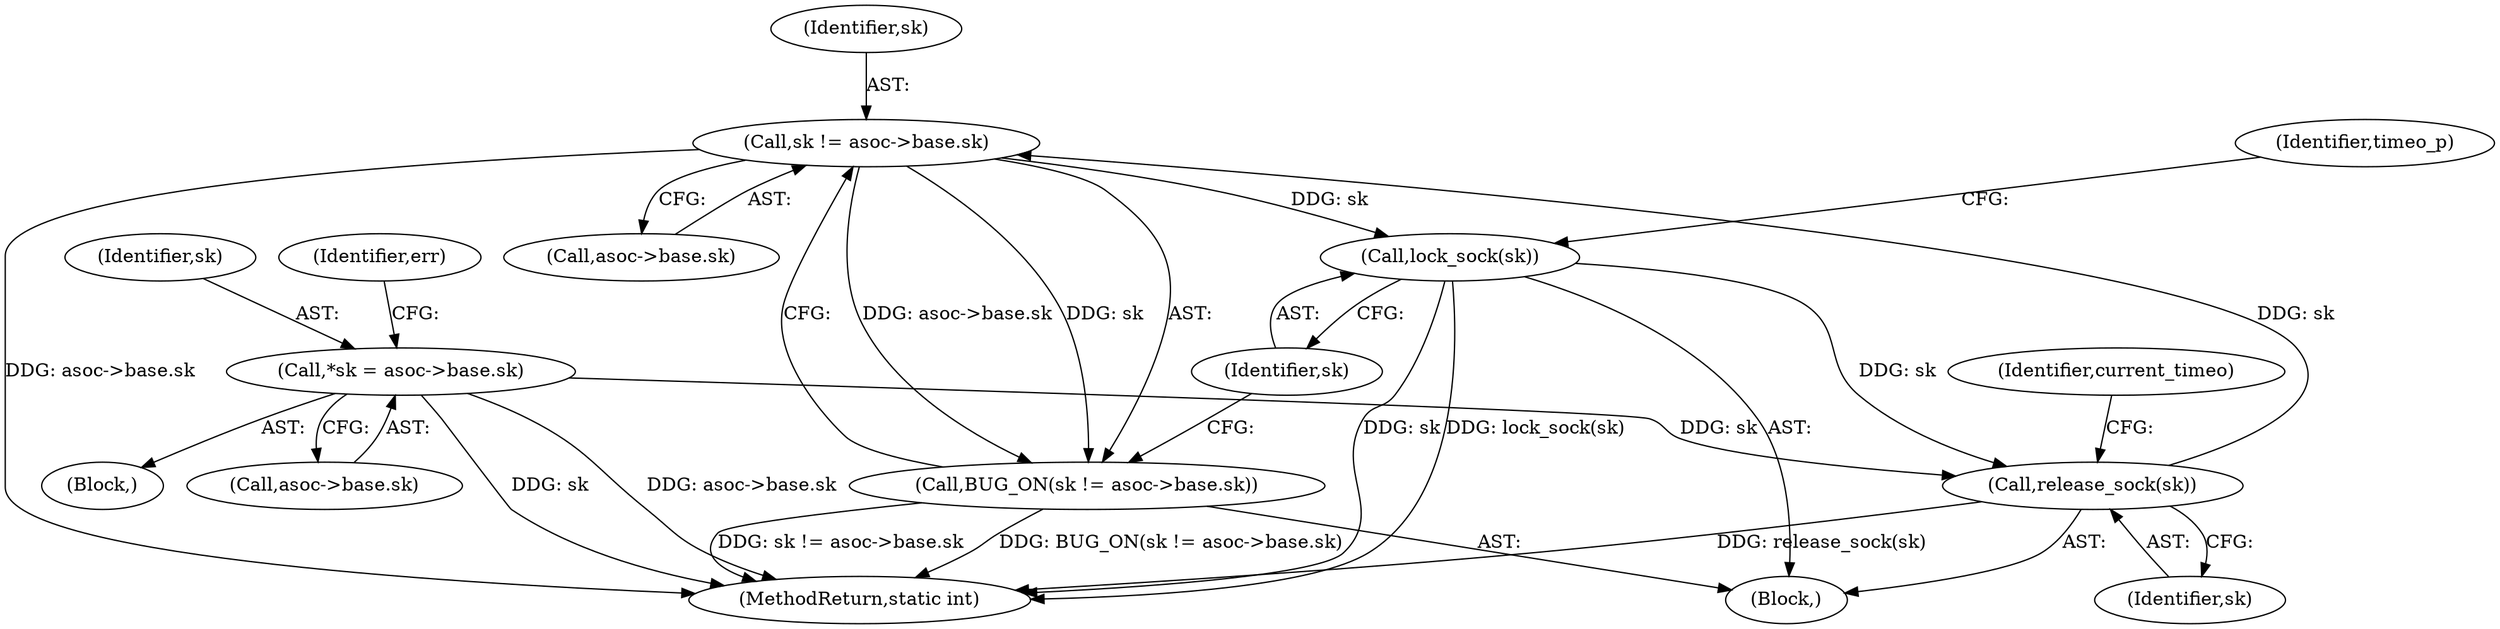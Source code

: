 digraph "1_linux_2dcab598484185dea7ec22219c76dcdd59e3cb90@del" {
"1000186" [label="(Call,sk != asoc->base.sk)"];
"1000179" [label="(Call,release_sock(sk))"];
"1000193" [label="(Call,lock_sock(sk))"];
"1000186" [label="(Call,sk != asoc->base.sk)"];
"1000110" [label="(Call,*sk = asoc->base.sk)"];
"1000185" [label="(Call,BUG_ON(sk != asoc->base.sk))"];
"1000187" [label="(Identifier,sk)"];
"1000197" [label="(Identifier,timeo_p)"];
"1000111" [label="(Identifier,sk)"];
"1000138" [label="(Block,)"];
"1000188" [label="(Call,asoc->base.sk)"];
"1000230" [label="(MethodReturn,static int)"];
"1000193" [label="(Call,lock_sock(sk))"];
"1000110" [label="(Call,*sk = asoc->base.sk)"];
"1000112" [label="(Call,asoc->base.sk)"];
"1000186" [label="(Call,sk != asoc->base.sk)"];
"1000179" [label="(Call,release_sock(sk))"];
"1000180" [label="(Identifier,sk)"];
"1000182" [label="(Identifier,current_timeo)"];
"1000185" [label="(Call,BUG_ON(sk != asoc->base.sk))"];
"1000194" [label="(Identifier,sk)"];
"1000119" [label="(Identifier,err)"];
"1000108" [label="(Block,)"];
"1000186" -> "1000185"  [label="AST: "];
"1000186" -> "1000188"  [label="CFG: "];
"1000187" -> "1000186"  [label="AST: "];
"1000188" -> "1000186"  [label="AST: "];
"1000185" -> "1000186"  [label="CFG: "];
"1000186" -> "1000230"  [label="DDG: asoc->base.sk"];
"1000186" -> "1000185"  [label="DDG: sk"];
"1000186" -> "1000185"  [label="DDG: asoc->base.sk"];
"1000179" -> "1000186"  [label="DDG: sk"];
"1000186" -> "1000193"  [label="DDG: sk"];
"1000179" -> "1000138"  [label="AST: "];
"1000179" -> "1000180"  [label="CFG: "];
"1000180" -> "1000179"  [label="AST: "];
"1000182" -> "1000179"  [label="CFG: "];
"1000179" -> "1000230"  [label="DDG: release_sock(sk)"];
"1000193" -> "1000179"  [label="DDG: sk"];
"1000110" -> "1000179"  [label="DDG: sk"];
"1000193" -> "1000138"  [label="AST: "];
"1000193" -> "1000194"  [label="CFG: "];
"1000194" -> "1000193"  [label="AST: "];
"1000197" -> "1000193"  [label="CFG: "];
"1000193" -> "1000230"  [label="DDG: sk"];
"1000193" -> "1000230"  [label="DDG: lock_sock(sk)"];
"1000110" -> "1000108"  [label="AST: "];
"1000110" -> "1000112"  [label="CFG: "];
"1000111" -> "1000110"  [label="AST: "];
"1000112" -> "1000110"  [label="AST: "];
"1000119" -> "1000110"  [label="CFG: "];
"1000110" -> "1000230"  [label="DDG: asoc->base.sk"];
"1000110" -> "1000230"  [label="DDG: sk"];
"1000185" -> "1000138"  [label="AST: "];
"1000194" -> "1000185"  [label="CFG: "];
"1000185" -> "1000230"  [label="DDG: BUG_ON(sk != asoc->base.sk)"];
"1000185" -> "1000230"  [label="DDG: sk != asoc->base.sk"];
}
